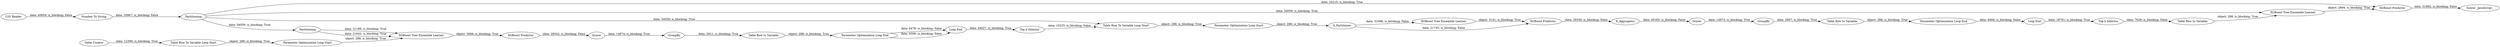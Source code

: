 digraph {
	"-8615817250874150004_29" [label=X_Aggregator]
	"6677423910265167761_27" [label="Loop End"]
	"6677423910265167761_28" [label="Table Creator"]
	"-4051050418184865254_24" [label=Partitioning]
	"-4051050418184865254_47" [label="Top k Selector"]
	"6677423910265167761_26" [label="Table Row To Variable Loop Start"]
	"-4051050418184865254_51" [label="Scorer _JavaScript_"]
	"-4051050418184865254_1" [label="CSV Reader"]
	"-8615817250874150004_45" [label="Table Row to Variable"]
	"6677423910265167761_2" [label="XGBoost Tree Ensemble Learner"]
	"-4051050418184865254_22" [label="XGBoost Predictor"]
	"-4051050418184865254_48" [label="Table Row to Variable"]
	"6677423910265167761_4" [label="Parameter Optimization Loop End"]
	"-4051050418184865254_21" [label="XGBoost Tree Ensemble Learner"]
	"-4051050418184865254_33" [label="Top k Selector"]
	"-8615817250874150004_47" [label=GroupBy]
	"-8615817250874150004_35" [label=Scorer]
	"6677423910265167761_3" [label="Parameter Optimization Loop Start"]
	"-8615817250874150004_2" [label="XGBoost Tree Ensemble Learner"]
	"-8615817250874150004_46" [label="Parameter Optimization Loop End"]
	"6677423910265167761_19" [label="Table Row to Variable"]
	"6677423910265167761_8" [label="XGBoost Predictor"]
	"6677423910265167761_18" [label=Scorer]
	"-4051050418184865254_17" [label="Number To String"]
	"-4051050418184865254_7" [label=Partitioning]
	"-8615817250874150004_28" [label=X_Partitioner]
	"-8615817250874150004_3" [label="Parameter Optimization Loop Start"]
	"-8615817250874150004_30" [label="XGBoost Predictor"]
	"-8615817250874150004_34" [label="Table Row To Variable Loop Start"]
	"6677423910265167761_29" [label=GroupBy]
	"-8615817250874150004_44" [label="Loop End"]
	"-4051050418184865254_1" -> "-4051050418184865254_17" [label="data: 40659; is_blocking: False"]
	"-8615817250874150004_44" -> "-4051050418184865254_47" [label="data: 18781; is_blocking: True"]
	"6677423910265167761_19" -> "6677423910265167761_4" [label="object: 288; is_blocking: True"]
	"-4051050418184865254_7" -> "-4051050418184865254_24" [label="data: 34059; is_blocking: True"]
	"-4051050418184865254_24" -> "6677423910265167761_2" [label="data: 21642; is_blocking: True"]
	"6677423910265167761_4" -> "6677423910265167761_27" [label="data: 9309; is_blocking: False"]
	"-4051050418184865254_24" -> "6677423910265167761_2" [label="data: 31189; is_blocking: True"]
	"-4051050418184865254_48" -> "-4051050418184865254_21" [label="object: 288; is_blocking: True"]
	"-4051050418184865254_21" -> "-4051050418184865254_22" [label="object: 2894; is_blocking: True"]
	"-4051050418184865254_47" -> "-4051050418184865254_48" [label="data: 7629; is_blocking: False"]
	"-8615817250874150004_34" -> "-8615817250874150004_3" [label="object: 288; is_blocking: True"]
	"-4051050418184865254_7" -> "-4051050418184865254_22" [label="data: 25215; is_blocking: True"]
	"6677423910265167761_8" -> "6677423910265167761_18" [label="data: 29342; is_blocking: False"]
	"6677423910265167761_26" -> "6677423910265167761_3" [label="object: 288; is_blocking: True"]
	"-4051050418184865254_7" -> "-4051050418184865254_21" [label="data: 34059; is_blocking: True"]
	"-4051050418184865254_17" -> "-4051050418184865254_7" [label="data: 20967; is_blocking: False"]
	"-4051050418184865254_22" -> "-4051050418184865254_51" [label="data: 31982; is_blocking: False"]
	"6677423910265167761_27" -> "-4051050418184865254_33" [label="data: 44927; is_blocking: True"]
	"6677423910265167761_2" -> "6677423910265167761_8" [label="object: 3089; is_blocking: True"]
	"6677423910265167761_4" -> "6677423910265167761_27" [label="data: 6478; is_blocking: False"]
	"-8615817250874150004_28" -> "-8615817250874150004_2" [label="data: 31098; is_blocking: False"]
	"-4051050418184865254_33" -> "-8615817250874150004_34" [label="data: 10225; is_blocking: False"]
	"-8615817250874150004_2" -> "-8615817250874150004_30" [label="object: 3141; is_blocking: True"]
	"-8615817250874150004_29" -> "-8615817250874150004_35" [label="data: 49163; is_blocking: False"]
	"-8615817250874150004_28" -> "-8615817250874150004_30" [label="data: 21745; is_blocking: False"]
	"-4051050418184865254_7" -> "-8615817250874150004_34" [label="data: 34059; is_blocking: True"]
	"-8615817250874150004_35" -> "-8615817250874150004_47" [label="data: 14973; is_blocking: True"]
	"-8615817250874150004_45" -> "-8615817250874150004_46" [label="object: 288; is_blocking: True"]
	"-8615817250874150004_3" -> "-8615817250874150004_28" [label="object: 288; is_blocking: True"]
	"6677423910265167761_18" -> "6677423910265167761_29" [label="data: 14974; is_blocking: True"]
	"-8615817250874150004_47" -> "-8615817250874150004_45" [label="data: 2907; is_blocking: True"]
	"6677423910265167761_3" -> "6677423910265167761_2" [label="object: 288; is_blocking: True"]
	"6677423910265167761_29" -> "6677423910265167761_19" [label="data: 2911; is_blocking: True"]
	"6677423910265167761_28" -> "6677423910265167761_26" [label="data: 12390; is_blocking: True"]
	"-8615817250874150004_30" -> "-8615817250874150004_29" [label="data: 29330; is_blocking: False"]
	"-8615817250874150004_46" -> "-8615817250874150004_44" [label="data: 6468; is_blocking: False"]
	rankdir=LR
}
